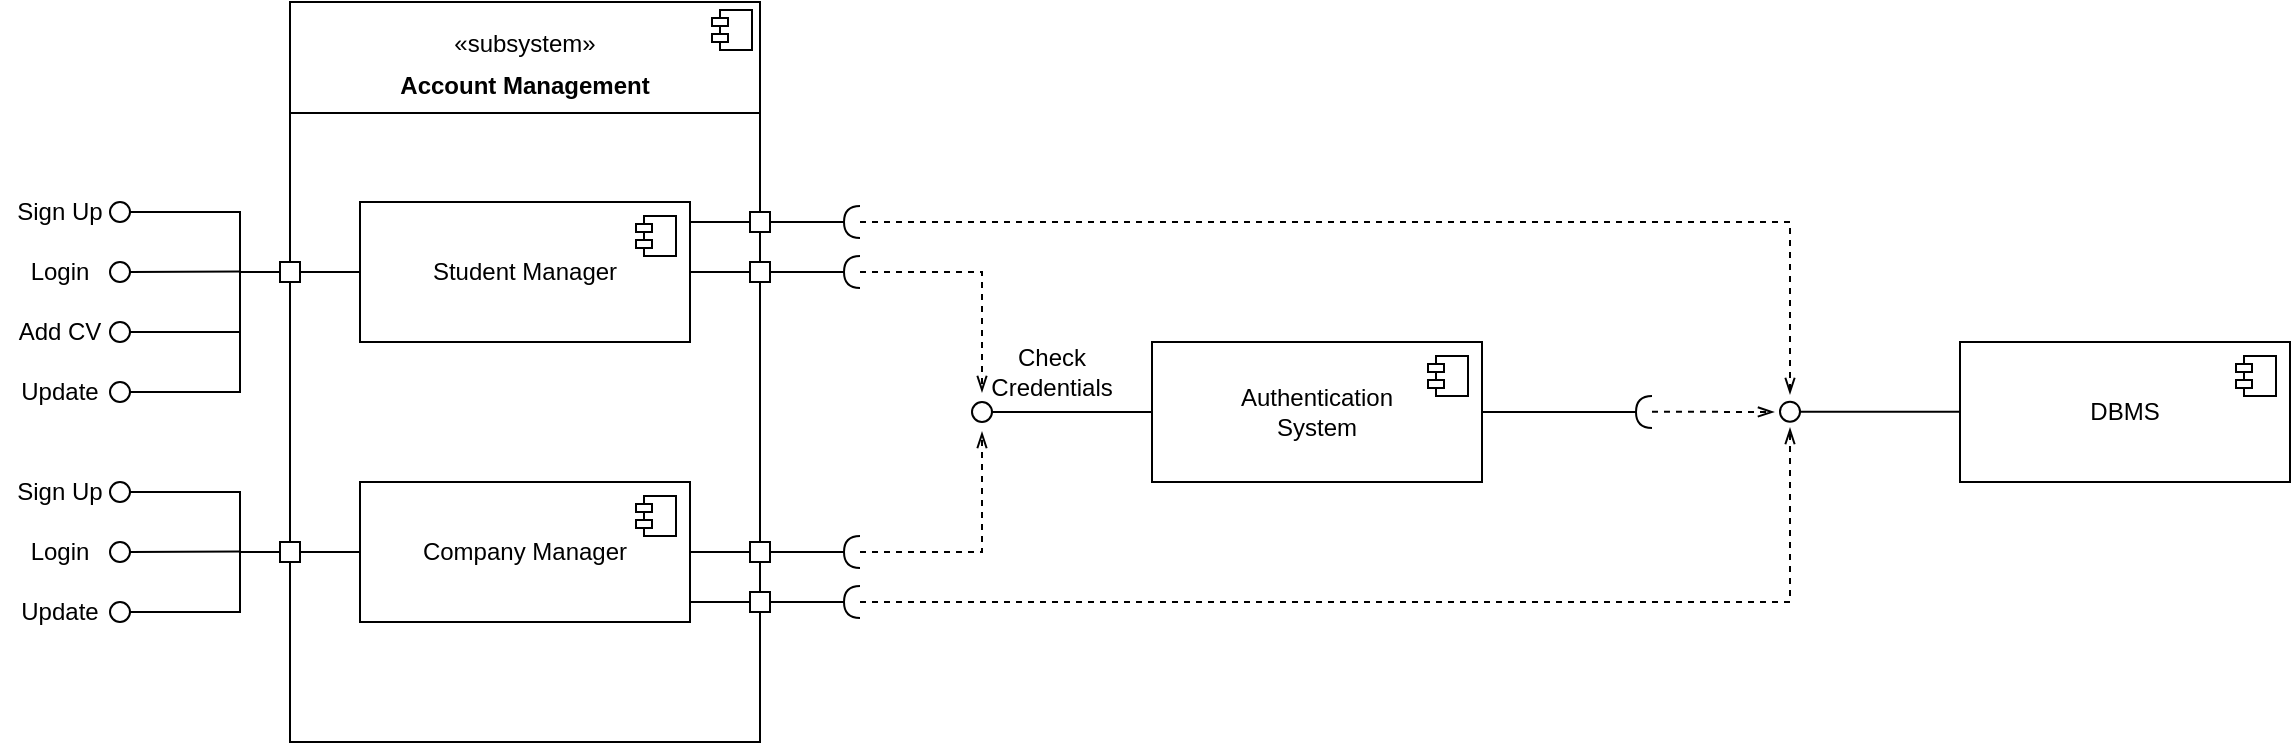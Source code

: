 <mxfile version="25.0.1">
  <diagram name="Page-1" id="NY-EcOJb8x8NVlJLzIzg">
    <mxGraphModel dx="1166" dy="621" grid="1" gridSize="10" guides="1" tooltips="1" connect="1" arrows="1" fold="1" page="1" pageScale="1" pageWidth="850" pageHeight="1100" math="0" shadow="0">
      <root>
        <mxCell id="0" />
        <mxCell id="1" parent="0" />
        <mxCell id="p_NqgoU3P90nnMUKlYNn-7" value="&lt;div&gt;&lt;br&gt;&lt;/div&gt;&lt;div align=&quot;center&quot;&gt;«subsystem»&lt;/div&gt;&lt;p style=&quot;margin:0px;margin-top:6px;text-align:center;&quot;&gt;&lt;b&gt;Account Management&lt;br&gt;&lt;/b&gt;&lt;/p&gt;&lt;hr size=&quot;1&quot; style=&quot;border-style:solid;&quot;&gt;&lt;p style=&quot;margin:0px;margin-left:8px;&quot;&gt;&lt;br&gt;&lt;/p&gt;" style="align=left;overflow=fill;html=1;dropTarget=0;whiteSpace=wrap;" parent="1" vertex="1">
          <mxGeometry x="175" y="440" width="235" height="370" as="geometry" />
        </mxCell>
        <mxCell id="p_NqgoU3P90nnMUKlYNn-8" value="" style="shape=component;jettyWidth=8;jettyHeight=4;" parent="p_NqgoU3P90nnMUKlYNn-7" vertex="1">
          <mxGeometry x="1" width="20" height="20" relative="1" as="geometry">
            <mxPoint x="-24" y="4" as="offset" />
          </mxGeometry>
        </mxCell>
        <mxCell id="p_NqgoU3P90nnMUKlYNn-1" value="&lt;div&gt;Student Manager&lt;/div&gt;" style="html=1;dropTarget=0;whiteSpace=wrap;" parent="1" vertex="1">
          <mxGeometry x="210" y="540" width="165" height="70" as="geometry" />
        </mxCell>
        <mxCell id="p_NqgoU3P90nnMUKlYNn-2" value="" style="shape=module;jettyWidth=8;jettyHeight=4;" parent="p_NqgoU3P90nnMUKlYNn-1" vertex="1">
          <mxGeometry x="1" width="20" height="20" relative="1" as="geometry">
            <mxPoint x="-27" y="7" as="offset" />
          </mxGeometry>
        </mxCell>
        <mxCell id="p_NqgoU3P90nnMUKlYNn-3" value="&lt;div&gt;Company Manager&lt;/div&gt;" style="html=1;dropTarget=0;whiteSpace=wrap;" parent="1" vertex="1">
          <mxGeometry x="210" y="680" width="165" height="70" as="geometry" />
        </mxCell>
        <mxCell id="p_NqgoU3P90nnMUKlYNn-4" value="" style="shape=module;jettyWidth=8;jettyHeight=4;" parent="p_NqgoU3P90nnMUKlYNn-3" vertex="1">
          <mxGeometry x="1" width="20" height="20" relative="1" as="geometry">
            <mxPoint x="-27" y="7" as="offset" />
          </mxGeometry>
        </mxCell>
        <mxCell id="p_NqgoU3P90nnMUKlYNn-16" value="Sign Up" style="text;html=1;align=center;verticalAlign=middle;whiteSpace=wrap;rounded=0;" parent="1" vertex="1">
          <mxGeometry x="30" y="530" width="60" height="30" as="geometry" />
        </mxCell>
        <mxCell id="p_NqgoU3P90nnMUKlYNn-17" value="" style="rounded=0;orthogonalLoop=1;jettySize=auto;html=1;endArrow=oval;endFill=0;sourcePerimeterSpacing=0;targetPerimeterSpacing=0;endSize=10;strokeColor=default;flowAnimation=0;snapToPoint=0;anchorPointDirection=1;fixDash=0;noJump=0;ignoreEdge=0;jumpStyle=none;entryX=1;entryY=0.5;entryDx=0;entryDy=0;" parent="1" target="p_NqgoU3P90nnMUKlYNn-16" edge="1">
          <mxGeometry relative="1" as="geometry">
            <mxPoint x="150" y="575" as="sourcePoint" />
            <mxPoint x="100" y="549.92" as="targetPoint" />
            <Array as="points">
              <mxPoint x="150" y="545" />
            </Array>
          </mxGeometry>
        </mxCell>
        <mxCell id="p_NqgoU3P90nnMUKlYNn-18" value="Login" style="text;html=1;align=center;verticalAlign=middle;whiteSpace=wrap;rounded=0;" parent="1" vertex="1">
          <mxGeometry x="30" y="560" width="60" height="30" as="geometry" />
        </mxCell>
        <mxCell id="p_NqgoU3P90nnMUKlYNn-19" value="" style="rounded=0;orthogonalLoop=1;jettySize=auto;html=1;endArrow=oval;endFill=0;sourcePerimeterSpacing=0;targetPerimeterSpacing=0;endSize=10;exitX=0;exitY=0.5;exitDx=0;exitDy=0;entryX=1;entryY=0.5;entryDx=0;entryDy=0;" parent="1" target="p_NqgoU3P90nnMUKlYNn-18" edge="1">
          <mxGeometry relative="1" as="geometry">
            <mxPoint x="150" y="574.79" as="sourcePoint" />
            <mxPoint x="100" y="600" as="targetPoint" />
          </mxGeometry>
        </mxCell>
        <mxCell id="p_NqgoU3P90nnMUKlYNn-20" value="" style="endArrow=none;html=1;entryX=0;entryY=0.5;entryDx=0;entryDy=0;" parent="1" target="p_NqgoU3P90nnMUKlYNn-1" edge="1">
          <mxGeometry width="50" height="50" relative="1" as="geometry">
            <mxPoint x="150" y="575" as="sourcePoint" />
            <mxPoint x="205" y="575" as="targetPoint" />
          </mxGeometry>
        </mxCell>
        <mxCell id="p_NqgoU3P90nnMUKlYNn-21" value="" style="whiteSpace=wrap;html=1;aspect=fixed;rounded=0;" parent="1" vertex="1">
          <mxGeometry x="170" y="570" width="10" height="10" as="geometry" />
        </mxCell>
        <mxCell id="p_NqgoU3P90nnMUKlYNn-22" value="Update" style="text;html=1;align=center;verticalAlign=middle;whiteSpace=wrap;rounded=0;" parent="1" vertex="1">
          <mxGeometry x="30" y="620" width="60" height="30" as="geometry" />
        </mxCell>
        <mxCell id="p_NqgoU3P90nnMUKlYNn-23" value="" style="rounded=0;orthogonalLoop=1;jettySize=auto;html=1;endArrow=oval;endFill=0;sourcePerimeterSpacing=0;targetPerimeterSpacing=0;endSize=10;entryX=1;entryY=0.5;entryDx=0;entryDy=0;" parent="1" target="p_NqgoU3P90nnMUKlYNn-22" edge="1">
          <mxGeometry relative="1" as="geometry">
            <mxPoint x="150" y="575" as="sourcePoint" />
            <mxPoint x="90" y="610" as="targetPoint" />
            <Array as="points">
              <mxPoint x="150" y="635" />
            </Array>
          </mxGeometry>
        </mxCell>
        <mxCell id="p_NqgoU3P90nnMUKlYNn-24" value="Add CV" style="text;html=1;align=center;verticalAlign=middle;whiteSpace=wrap;rounded=0;" parent="1" vertex="1">
          <mxGeometry x="30" y="590" width="60" height="30" as="geometry" />
        </mxCell>
        <mxCell id="p_NqgoU3P90nnMUKlYNn-25" value="" style="rounded=0;orthogonalLoop=1;jettySize=auto;html=1;endArrow=oval;endFill=0;sourcePerimeterSpacing=0;targetPerimeterSpacing=0;endSize=10;entryX=1;entryY=0.5;entryDx=0;entryDy=0;" parent="1" target="p_NqgoU3P90nnMUKlYNn-24" edge="1">
          <mxGeometry relative="1" as="geometry">
            <mxPoint x="150" y="575" as="sourcePoint" />
            <mxPoint x="90" y="600" as="targetPoint" />
            <Array as="points">
              <mxPoint x="150" y="605" />
            </Array>
          </mxGeometry>
        </mxCell>
        <mxCell id="p_NqgoU3P90nnMUKlYNn-26" value="Sign Up" style="text;html=1;align=center;verticalAlign=middle;whiteSpace=wrap;rounded=0;" parent="1" vertex="1">
          <mxGeometry x="30" y="670" width="60" height="30" as="geometry" />
        </mxCell>
        <mxCell id="p_NqgoU3P90nnMUKlYNn-27" value="" style="rounded=0;orthogonalLoop=1;jettySize=auto;html=1;endArrow=oval;endFill=0;sourcePerimeterSpacing=0;targetPerimeterSpacing=0;endSize=10;strokeColor=default;flowAnimation=0;snapToPoint=0;anchorPointDirection=1;fixDash=0;noJump=0;ignoreEdge=0;jumpStyle=none;entryX=1;entryY=0.5;entryDx=0;entryDy=0;" parent="1" target="p_NqgoU3P90nnMUKlYNn-26" edge="1">
          <mxGeometry relative="1" as="geometry">
            <mxPoint x="150" y="715" as="sourcePoint" />
            <mxPoint x="100" y="689.92" as="targetPoint" />
            <Array as="points">
              <mxPoint x="150" y="685" />
            </Array>
          </mxGeometry>
        </mxCell>
        <mxCell id="p_NqgoU3P90nnMUKlYNn-28" value="Login" style="text;html=1;align=center;verticalAlign=middle;whiteSpace=wrap;rounded=0;" parent="1" vertex="1">
          <mxGeometry x="30" y="700" width="60" height="30" as="geometry" />
        </mxCell>
        <mxCell id="p_NqgoU3P90nnMUKlYNn-29" value="" style="rounded=0;orthogonalLoop=1;jettySize=auto;html=1;endArrow=oval;endFill=0;sourcePerimeterSpacing=0;targetPerimeterSpacing=0;endSize=10;exitX=0;exitY=0.5;exitDx=0;exitDy=0;entryX=1;entryY=0.5;entryDx=0;entryDy=0;" parent="1" target="p_NqgoU3P90nnMUKlYNn-28" edge="1">
          <mxGeometry relative="1" as="geometry">
            <mxPoint x="150" y="714.79" as="sourcePoint" />
            <mxPoint x="100" y="740" as="targetPoint" />
          </mxGeometry>
        </mxCell>
        <mxCell id="p_NqgoU3P90nnMUKlYNn-30" value="" style="endArrow=none;html=1;entryX=0;entryY=0.5;entryDx=0;entryDy=0;" parent="1" target="p_NqgoU3P90nnMUKlYNn-3" edge="1">
          <mxGeometry width="50" height="50" relative="1" as="geometry">
            <mxPoint x="150" y="715" as="sourcePoint" />
            <mxPoint x="205" y="715" as="targetPoint" />
          </mxGeometry>
        </mxCell>
        <mxCell id="p_NqgoU3P90nnMUKlYNn-31" value="" style="whiteSpace=wrap;html=1;aspect=fixed;rounded=0;" parent="1" vertex="1">
          <mxGeometry x="170" y="710" width="10" height="10" as="geometry" />
        </mxCell>
        <mxCell id="p_NqgoU3P90nnMUKlYNn-34" value="Update" style="text;html=1;align=center;verticalAlign=middle;whiteSpace=wrap;rounded=0;" parent="1" vertex="1">
          <mxGeometry x="30" y="730" width="60" height="30" as="geometry" />
        </mxCell>
        <mxCell id="p_NqgoU3P90nnMUKlYNn-35" value="" style="rounded=0;orthogonalLoop=1;jettySize=auto;html=1;endArrow=oval;endFill=0;sourcePerimeterSpacing=0;targetPerimeterSpacing=0;endSize=10;entryX=1;entryY=0.5;entryDx=0;entryDy=0;" parent="1" target="p_NqgoU3P90nnMUKlYNn-34" edge="1">
          <mxGeometry relative="1" as="geometry">
            <mxPoint x="150" y="715" as="sourcePoint" />
            <mxPoint x="90" y="740" as="targetPoint" />
            <Array as="points">
              <mxPoint x="150" y="745" />
            </Array>
          </mxGeometry>
        </mxCell>
        <mxCell id="p_NqgoU3P90nnMUKlYNn-36" value="&lt;div&gt;Authentication&lt;/div&gt;&lt;div&gt;System&lt;/div&gt;" style="html=1;dropTarget=0;whiteSpace=wrap;" parent="1" vertex="1">
          <mxGeometry x="606" y="610" width="165" height="70" as="geometry" />
        </mxCell>
        <mxCell id="p_NqgoU3P90nnMUKlYNn-37" value="" style="shape=module;jettyWidth=8;jettyHeight=4;" parent="p_NqgoU3P90nnMUKlYNn-36" vertex="1">
          <mxGeometry x="1" width="20" height="20" relative="1" as="geometry">
            <mxPoint x="-27" y="7" as="offset" />
          </mxGeometry>
        </mxCell>
        <mxCell id="p_NqgoU3P90nnMUKlYNn-38" value="" style="rounded=0;orthogonalLoop=1;jettySize=auto;html=1;endArrow=oval;endFill=0;sourcePerimeterSpacing=0;targetPerimeterSpacing=0;endSize=10;exitX=0;exitY=0.5;exitDx=0;exitDy=0;" parent="1" source="p_NqgoU3P90nnMUKlYNn-36" edge="1">
          <mxGeometry relative="1" as="geometry">
            <mxPoint x="586" y="645" as="sourcePoint" />
            <mxPoint x="521" y="645" as="targetPoint" />
          </mxGeometry>
        </mxCell>
        <mxCell id="p_NqgoU3P90nnMUKlYNn-39" value="&lt;div&gt;Check Credentials&lt;/div&gt;" style="text;html=1;align=center;verticalAlign=middle;whiteSpace=wrap;rounded=0;" parent="1" vertex="1">
          <mxGeometry x="526" y="610" width="60" height="30" as="geometry" />
        </mxCell>
        <mxCell id="p_NqgoU3P90nnMUKlYNn-40" value="" style="endArrow=openThin;html=1;rounded=0;dashed=1;endFill=0;" parent="1" edge="1">
          <mxGeometry width="50" height="50" relative="1" as="geometry">
            <mxPoint x="460" y="715" as="sourcePoint" />
            <mxPoint x="521" y="655" as="targetPoint" />
            <Array as="points">
              <mxPoint x="521" y="715" />
            </Array>
          </mxGeometry>
        </mxCell>
        <mxCell id="p_NqgoU3P90nnMUKlYNn-41" value="" style="endArrow=openThin;html=1;rounded=0;dashed=1;endFill=0;" parent="1" edge="1">
          <mxGeometry width="50" height="50" relative="1" as="geometry">
            <mxPoint x="460" y="575" as="sourcePoint" />
            <mxPoint x="521" y="635" as="targetPoint" />
            <Array as="points">
              <mxPoint x="521" y="575" />
            </Array>
          </mxGeometry>
        </mxCell>
        <mxCell id="p_NqgoU3P90nnMUKlYNn-42" value="" style="rounded=0;orthogonalLoop=1;jettySize=auto;html=1;endArrow=halfCircle;endFill=0;endSize=6;strokeWidth=1;sketch=0;fontSize=12;curved=1;exitX=1;exitY=0.5;exitDx=0;exitDy=0;" parent="1" source="p_NqgoU3P90nnMUKlYNn-1" edge="1">
          <mxGeometry relative="1" as="geometry">
            <mxPoint x="390" y="685" as="sourcePoint" />
            <mxPoint x="460" y="575" as="targetPoint" />
          </mxGeometry>
        </mxCell>
        <mxCell id="p_NqgoU3P90nnMUKlYNn-44" value="" style="rounded=0;orthogonalLoop=1;jettySize=auto;html=1;endArrow=halfCircle;endFill=0;endSize=6;strokeWidth=1;sketch=0;fontSize=12;curved=1;exitX=1;exitY=0.5;exitDx=0;exitDy=0;" parent="1" source="p_NqgoU3P90nnMUKlYNn-3" edge="1">
          <mxGeometry relative="1" as="geometry">
            <mxPoint x="370" y="714.9" as="sourcePoint" />
            <mxPoint x="460" y="715" as="targetPoint" />
          </mxGeometry>
        </mxCell>
        <mxCell id="p_NqgoU3P90nnMUKlYNn-45" value="" style="whiteSpace=wrap;html=1;aspect=fixed;rounded=0;" parent="1" vertex="1">
          <mxGeometry x="405" y="570" width="10" height="10" as="geometry" />
        </mxCell>
        <mxCell id="p_NqgoU3P90nnMUKlYNn-46" value="" style="whiteSpace=wrap;html=1;aspect=fixed;rounded=0;" parent="1" vertex="1">
          <mxGeometry x="405" y="710" width="10" height="10" as="geometry" />
        </mxCell>
        <mxCell id="p_NqgoU3P90nnMUKlYNn-47" value="&lt;div&gt;DBMS&lt;/div&gt;" style="html=1;dropTarget=0;whiteSpace=wrap;" parent="1" vertex="1">
          <mxGeometry x="1010" y="610" width="165" height="70" as="geometry" />
        </mxCell>
        <mxCell id="p_NqgoU3P90nnMUKlYNn-48" value="" style="shape=module;jettyWidth=8;jettyHeight=4;" parent="p_NqgoU3P90nnMUKlYNn-47" vertex="1">
          <mxGeometry x="1" width="20" height="20" relative="1" as="geometry">
            <mxPoint x="-27" y="7" as="offset" />
          </mxGeometry>
        </mxCell>
        <mxCell id="p_NqgoU3P90nnMUKlYNn-49" value="" style="rounded=0;orthogonalLoop=1;jettySize=auto;html=1;endArrow=oval;endFill=0;sourcePerimeterSpacing=0;targetPerimeterSpacing=0;endSize=10;exitX=0;exitY=0.5;exitDx=0;exitDy=0;" parent="1" edge="1">
          <mxGeometry relative="1" as="geometry">
            <mxPoint x="1010" y="644.85" as="sourcePoint" />
            <mxPoint x="925" y="644.85" as="targetPoint" />
          </mxGeometry>
        </mxCell>
        <mxCell id="p_NqgoU3P90nnMUKlYNn-50" value="" style="endArrow=openThin;html=1;rounded=0;dashed=1;endFill=0;" parent="1" edge="1">
          <mxGeometry width="50" height="50" relative="1" as="geometry">
            <mxPoint x="460" y="550" as="sourcePoint" />
            <mxPoint x="925" y="636" as="targetPoint" />
            <Array as="points">
              <mxPoint x="925" y="550" />
            </Array>
          </mxGeometry>
        </mxCell>
        <mxCell id="p_NqgoU3P90nnMUKlYNn-51" value="" style="rounded=0;orthogonalLoop=1;jettySize=auto;html=1;endArrow=halfCircle;endFill=0;endSize=6;strokeWidth=1;sketch=0;fontSize=12;curved=1;exitX=1;exitY=0.5;exitDx=0;exitDy=0;" parent="1" edge="1">
          <mxGeometry relative="1" as="geometry">
            <mxPoint x="375" y="550" as="sourcePoint" />
            <mxPoint x="460" y="550" as="targetPoint" />
          </mxGeometry>
        </mxCell>
        <mxCell id="p_NqgoU3P90nnMUKlYNn-52" value="" style="whiteSpace=wrap;html=1;aspect=fixed;rounded=0;" parent="1" vertex="1">
          <mxGeometry x="405" y="545" width="10" height="10" as="geometry" />
        </mxCell>
        <mxCell id="p_NqgoU3P90nnMUKlYNn-53" value="" style="endArrow=openThin;html=1;rounded=0;dashed=1;endFill=0;" parent="1" edge="1">
          <mxGeometry width="50" height="50" relative="1" as="geometry">
            <mxPoint x="460" y="740" as="sourcePoint" />
            <mxPoint x="925" y="653" as="targetPoint" />
            <Array as="points">
              <mxPoint x="925" y="740" />
            </Array>
          </mxGeometry>
        </mxCell>
        <mxCell id="p_NqgoU3P90nnMUKlYNn-54" value="" style="rounded=0;orthogonalLoop=1;jettySize=auto;html=1;endArrow=halfCircle;endFill=0;endSize=6;strokeWidth=1;sketch=0;fontSize=12;curved=1;exitX=1;exitY=0.5;exitDx=0;exitDy=0;" parent="1" edge="1">
          <mxGeometry relative="1" as="geometry">
            <mxPoint x="375" y="740" as="sourcePoint" />
            <mxPoint x="460" y="740" as="targetPoint" />
          </mxGeometry>
        </mxCell>
        <mxCell id="p_NqgoU3P90nnMUKlYNn-55" value="" style="whiteSpace=wrap;html=1;aspect=fixed;rounded=0;" parent="1" vertex="1">
          <mxGeometry x="405" y="735" width="10" height="10" as="geometry" />
        </mxCell>
        <mxCell id="p_NqgoU3P90nnMUKlYNn-56" value="" style="rounded=0;orthogonalLoop=1;jettySize=auto;html=1;endArrow=halfCircle;endFill=0;endSize=6;strokeWidth=1;sketch=0;fontSize=12;curved=1;exitX=1;exitY=0.5;exitDx=0;exitDy=0;" parent="1" edge="1">
          <mxGeometry relative="1" as="geometry">
            <mxPoint x="771" y="645" as="sourcePoint" />
            <mxPoint x="856" y="645" as="targetPoint" />
          </mxGeometry>
        </mxCell>
        <mxCell id="p_NqgoU3P90nnMUKlYNn-58" value="" style="endArrow=openThin;html=1;rounded=0;dashed=1;endFill=0;" parent="1" edge="1">
          <mxGeometry width="50" height="50" relative="1" as="geometry">
            <mxPoint x="856" y="644.85" as="sourcePoint" />
            <mxPoint x="917" y="645" as="targetPoint" />
          </mxGeometry>
        </mxCell>
      </root>
    </mxGraphModel>
  </diagram>
</mxfile>
